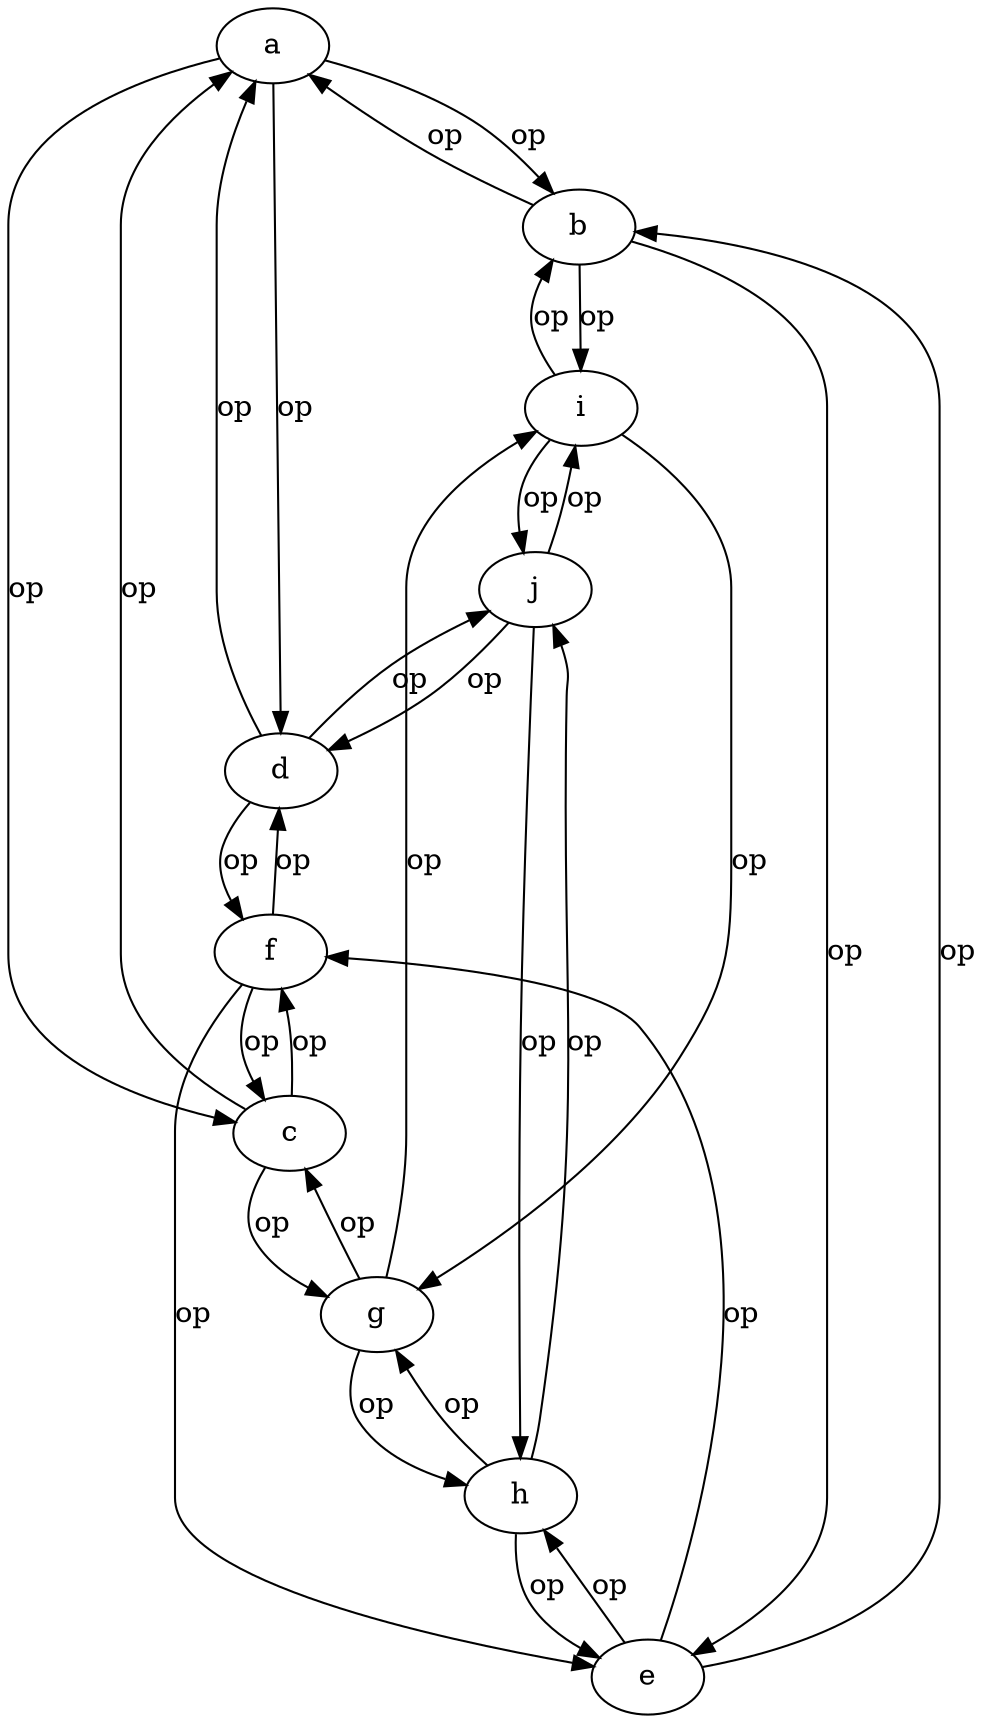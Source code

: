 digraph g {
"a" -> "b" [label="op",arrowhead=normal]
"a" -> "c" [label="op",arrowhead=normal]
"a" -> "d" [label="op",arrowhead=normal]
"b" -> "a" [label="op",arrowhead=normal]
"b" -> "e" [label="op",arrowhead=normal]
"b" -> "i" [label="op",arrowhead=normal]
"c" -> "a" [label="op",arrowhead=normal]
"c" -> "g" [label="op",arrowhead=normal]
"c" -> "f" [label="op",arrowhead=normal]
"d" -> "a" [label="op",arrowhead=normal]
"d" -> "f" [label="op",arrowhead=normal]
"d" -> "j" [label="op",arrowhead=normal]
"e" -> "b" [label="op",arrowhead=normal]
"e" -> "f" [label="op",arrowhead=normal]
"e" -> "h" [label="op",arrowhead=normal]
"f" -> "c" [label="op",arrowhead=normal]
"f" -> "e" [label="op",arrowhead=normal]
"f" -> "d" [label="op",arrowhead=normal]
"g" -> "i" [label="op",arrowhead=normal]
"g" -> "c" [label="op",arrowhead=normal]
"g" -> "h" [label="op",arrowhead=normal]
"h" -> "g" [label="op",arrowhead=normal]
"h" -> "e" [label="op",arrowhead=normal]
"h" -> "j" [label="op",arrowhead=normal]
"i" -> "b" [label="op",arrowhead=normal]
"i" -> "g" [label="op",arrowhead=normal]
"i" -> "j" [label="op",arrowhead=normal]
"j" -> "i" [label="op",arrowhead=normal]
"j" -> "h" [label="op",arrowhead=normal]
"j" -> "d" [label="op",arrowhead=normal]
}
